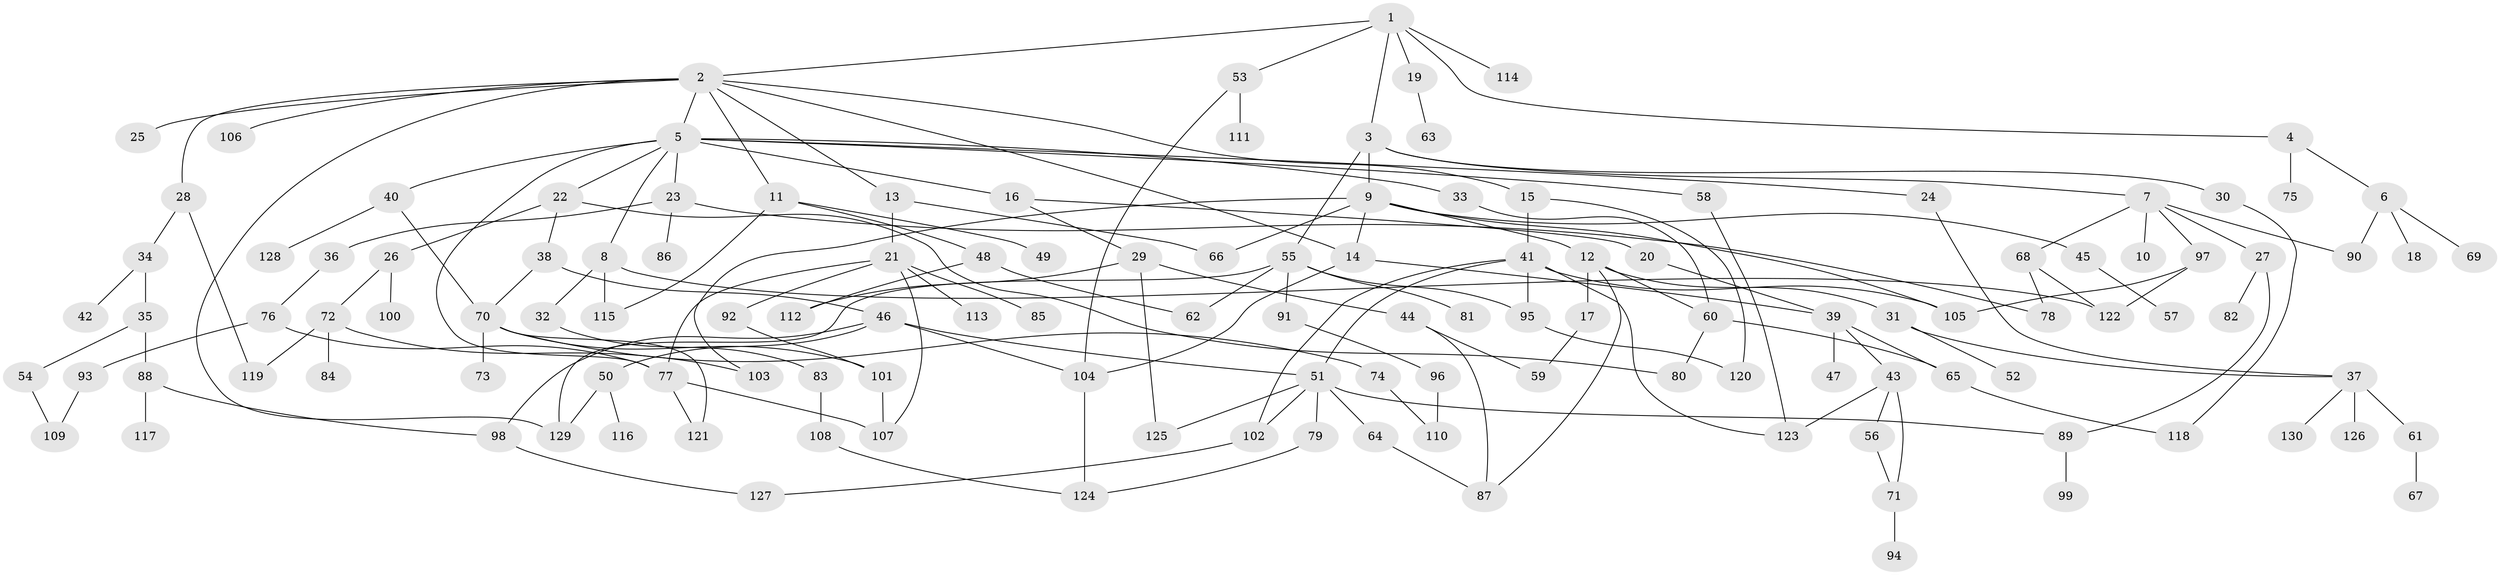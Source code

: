 // Generated by graph-tools (version 1.1) at 2025/41/03/09/25 04:41:06]
// undirected, 130 vertices, 177 edges
graph export_dot {
graph [start="1"]
  node [color=gray90,style=filled];
  1;
  2;
  3;
  4;
  5;
  6;
  7;
  8;
  9;
  10;
  11;
  12;
  13;
  14;
  15;
  16;
  17;
  18;
  19;
  20;
  21;
  22;
  23;
  24;
  25;
  26;
  27;
  28;
  29;
  30;
  31;
  32;
  33;
  34;
  35;
  36;
  37;
  38;
  39;
  40;
  41;
  42;
  43;
  44;
  45;
  46;
  47;
  48;
  49;
  50;
  51;
  52;
  53;
  54;
  55;
  56;
  57;
  58;
  59;
  60;
  61;
  62;
  63;
  64;
  65;
  66;
  67;
  68;
  69;
  70;
  71;
  72;
  73;
  74;
  75;
  76;
  77;
  78;
  79;
  80;
  81;
  82;
  83;
  84;
  85;
  86;
  87;
  88;
  89;
  90;
  91;
  92;
  93;
  94;
  95;
  96;
  97;
  98;
  99;
  100;
  101;
  102;
  103;
  104;
  105;
  106;
  107;
  108;
  109;
  110;
  111;
  112;
  113;
  114;
  115;
  116;
  117;
  118;
  119;
  120;
  121;
  122;
  123;
  124;
  125;
  126;
  127;
  128;
  129;
  130;
  1 -- 2;
  1 -- 3;
  1 -- 4;
  1 -- 19;
  1 -- 53;
  1 -- 114;
  2 -- 5;
  2 -- 11;
  2 -- 13;
  2 -- 15;
  2 -- 25;
  2 -- 28;
  2 -- 106;
  2 -- 129;
  2 -- 14;
  3 -- 7;
  3 -- 9;
  3 -- 30;
  3 -- 55;
  4 -- 6;
  4 -- 75;
  5 -- 8;
  5 -- 16;
  5 -- 22;
  5 -- 23;
  5 -- 24;
  5 -- 33;
  5 -- 40;
  5 -- 58;
  5 -- 77;
  6 -- 18;
  6 -- 69;
  6 -- 90;
  7 -- 10;
  7 -- 27;
  7 -- 68;
  7 -- 90;
  7 -- 97;
  8 -- 32;
  8 -- 115;
  8 -- 122;
  9 -- 12;
  9 -- 14;
  9 -- 45;
  9 -- 103;
  9 -- 66;
  9 -- 105;
  11 -- 48;
  11 -- 49;
  11 -- 115;
  12 -- 17;
  12 -- 31;
  12 -- 87;
  12 -- 60;
  13 -- 21;
  13 -- 66;
  14 -- 39;
  14 -- 104;
  15 -- 41;
  15 -- 120;
  16 -- 20;
  16 -- 29;
  17 -- 59;
  19 -- 63;
  20 -- 39;
  21 -- 85;
  21 -- 92;
  21 -- 113;
  21 -- 107;
  21 -- 77;
  22 -- 26;
  22 -- 38;
  22 -- 80;
  23 -- 36;
  23 -- 78;
  23 -- 86;
  24 -- 37;
  26 -- 72;
  26 -- 100;
  27 -- 82;
  27 -- 89;
  28 -- 34;
  28 -- 119;
  29 -- 44;
  29 -- 125;
  29 -- 112;
  30 -- 118;
  31 -- 37;
  31 -- 52;
  32 -- 83;
  33 -- 60;
  34 -- 35;
  34 -- 42;
  35 -- 54;
  35 -- 88;
  36 -- 76;
  37 -- 61;
  37 -- 126;
  37 -- 130;
  38 -- 46;
  38 -- 70;
  39 -- 43;
  39 -- 47;
  39 -- 65;
  40 -- 128;
  40 -- 70;
  41 -- 51;
  41 -- 123;
  41 -- 105;
  41 -- 102;
  41 -- 95;
  43 -- 56;
  43 -- 123;
  43 -- 71;
  44 -- 87;
  44 -- 59;
  45 -- 57;
  46 -- 50;
  46 -- 98;
  46 -- 104;
  46 -- 51;
  48 -- 62;
  48 -- 112;
  50 -- 116;
  50 -- 129;
  51 -- 64;
  51 -- 79;
  51 -- 102;
  51 -- 125;
  51 -- 89;
  53 -- 111;
  53 -- 104;
  54 -- 109;
  55 -- 81;
  55 -- 91;
  55 -- 95;
  55 -- 62;
  55 -- 129;
  56 -- 71;
  58 -- 123;
  60 -- 80;
  60 -- 65;
  61 -- 67;
  64 -- 87;
  65 -- 118;
  68 -- 122;
  68 -- 78;
  70 -- 73;
  70 -- 74;
  70 -- 101;
  70 -- 121;
  71 -- 94;
  72 -- 84;
  72 -- 103;
  72 -- 119;
  74 -- 110;
  76 -- 77;
  76 -- 93;
  77 -- 107;
  77 -- 121;
  79 -- 124;
  83 -- 108;
  88 -- 117;
  88 -- 98;
  89 -- 99;
  91 -- 96;
  92 -- 101;
  93 -- 109;
  95 -- 120;
  96 -- 110;
  97 -- 105;
  97 -- 122;
  98 -- 127;
  101 -- 107;
  102 -- 127;
  104 -- 124;
  108 -- 124;
}
